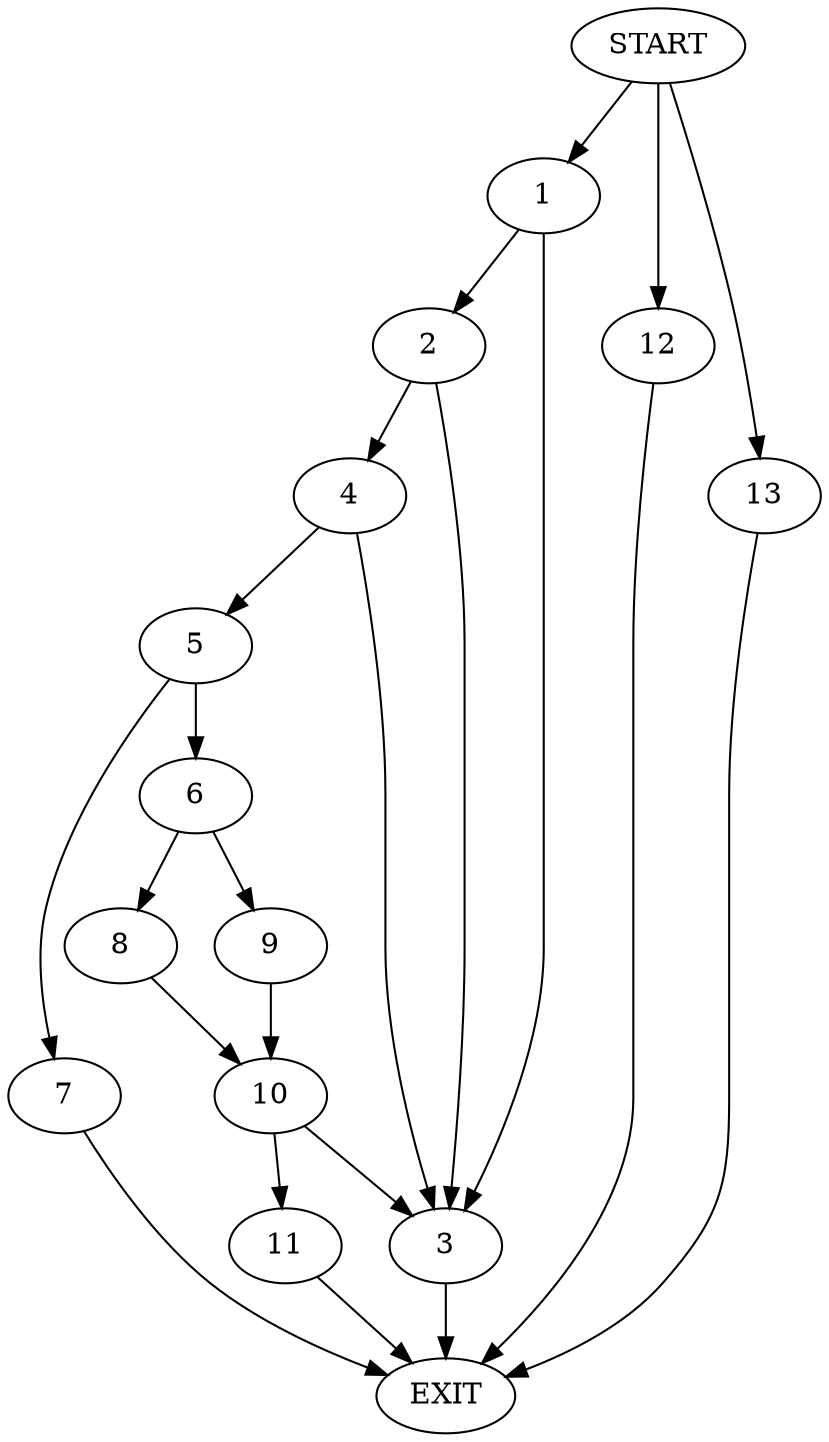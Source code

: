 digraph {
0 [label="START"]
14 [label="EXIT"]
0 -> 1
1 -> 2
1 -> 3
3 -> 14
2 -> 4
2 -> 3
4 -> 5
4 -> 3
5 -> 6
5 -> 7
6 -> 8
6 -> 9
7 -> 14
9 -> 10
8 -> 10
10 -> 3
10 -> 11
11 -> 14
0 -> 12
12 -> 14
0 -> 13
13 -> 14
}
